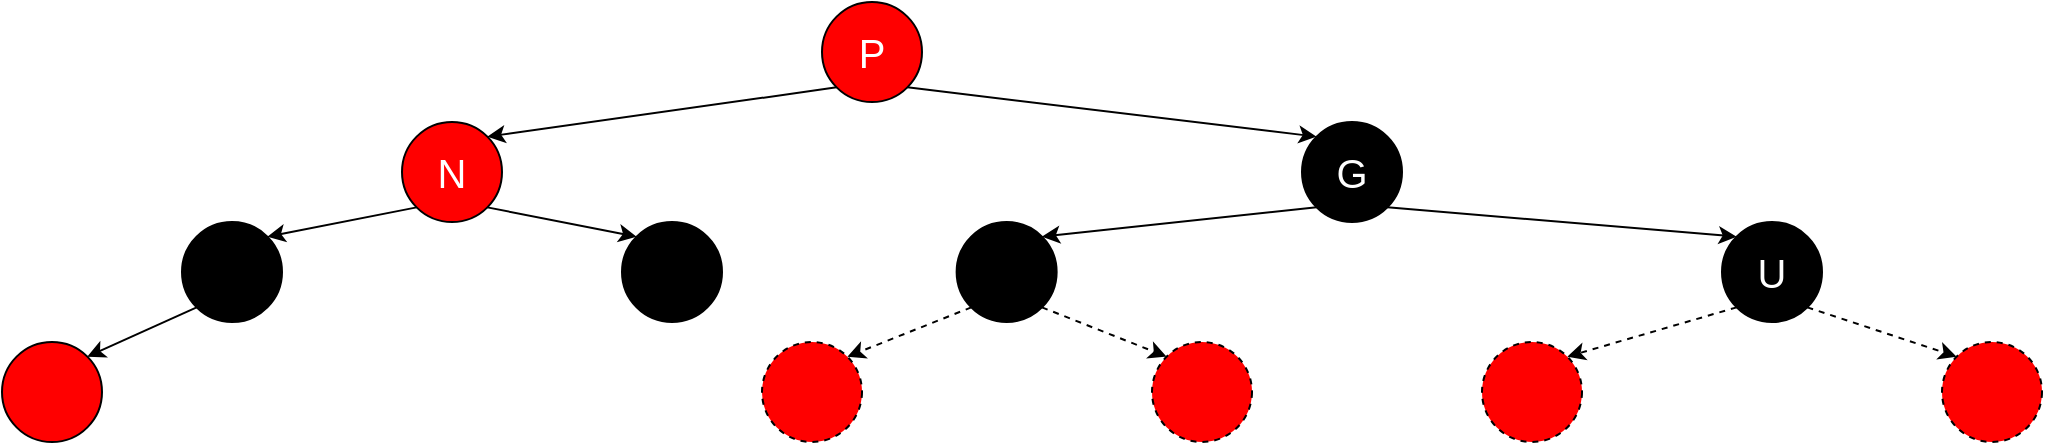 <mxfile version="20.4.0" type="device"><diagram id="R-cHSDtUfPkVtpVSe-z4" name="Page-1"><mxGraphModel dx="1422" dy="1805" grid="1" gridSize="10" guides="1" tooltips="1" connect="1" arrows="1" fold="1" page="1" pageScale="1" pageWidth="850" pageHeight="1100" math="0" shadow="0"><root><mxCell id="0"/><mxCell id="1" parent="0"/><mxCell id="gJLooLLxW_zo6J-UF6FN-20" style="edgeStyle=none;rounded=0;orthogonalLoop=1;jettySize=auto;html=1;exitX=0;exitY=1;exitDx=0;exitDy=0;entryX=1;entryY=0;entryDx=0;entryDy=0;fontSize=20;fontColor=#000000;" edge="1" parent="1" source="gJLooLLxW_zo6J-UF6FN-16" target="gJLooLLxW_zo6J-UF6FN-17"><mxGeometry relative="1" as="geometry"/></mxCell><mxCell id="gJLooLLxW_zo6J-UF6FN-16" value="" style="ellipse;whiteSpace=wrap;html=1;aspect=fixed;fillColor=#000000;" vertex="1" parent="1"><mxGeometry x="740" y="20" width="50" height="50" as="geometry"/></mxCell><mxCell id="gJLooLLxW_zo6J-UF6FN-17" value="" style="ellipse;whiteSpace=wrap;html=1;aspect=fixed;fillColor=#FF0000;" vertex="1" parent="1"><mxGeometry x="650" y="80" width="50" height="50" as="geometry"/></mxCell><mxCell id="gJLooLLxW_zo6J-UF6FN-18" style="edgeStyle=none;rounded=0;orthogonalLoop=1;jettySize=auto;html=1;exitX=0;exitY=1;exitDx=0;exitDy=0;entryX=1;entryY=0;entryDx=0;entryDy=0;fontSize=20;fontColor=#000000;" edge="1" parent="1" source="gJLooLLxW_zo6J-UF6FN-19" target="gJLooLLxW_zo6J-UF6FN-16"><mxGeometry relative="1" as="geometry"/></mxCell><mxCell id="gJLooLLxW_zo6J-UF6FN-34" style="edgeStyle=none;rounded=0;orthogonalLoop=1;jettySize=auto;html=1;exitX=1;exitY=1;exitDx=0;exitDy=0;entryX=0;entryY=0;entryDx=0;entryDy=0;fontSize=20;fontColor=#000000;" edge="1" parent="1" source="gJLooLLxW_zo6J-UF6FN-19" target="gJLooLLxW_zo6J-UF6FN-33"><mxGeometry relative="1" as="geometry"/></mxCell><mxCell id="gJLooLLxW_zo6J-UF6FN-19" value="&lt;font color=&quot;#ffffff&quot;&gt;&lt;span style=&quot;font-size: 20px;&quot;&gt;N&lt;/span&gt;&lt;/font&gt;" style="ellipse;whiteSpace=wrap;html=1;aspect=fixed;fillColor=#FF0000;" vertex="1" parent="1"><mxGeometry x="850" y="-30" width="50" height="50" as="geometry"/></mxCell><mxCell id="gJLooLLxW_zo6J-UF6FN-33" value="" style="ellipse;whiteSpace=wrap;html=1;aspect=fixed;fillColor=#000000;" vertex="1" parent="1"><mxGeometry x="960" y="20" width="50" height="50" as="geometry"/></mxCell><mxCell id="gJLooLLxW_zo6J-UF6FN-54" style="edgeStyle=none;rounded=0;orthogonalLoop=1;jettySize=auto;html=1;exitX=0;exitY=1;exitDx=0;exitDy=0;entryX=1;entryY=0;entryDx=0;entryDy=0;fontSize=20;fontColor=#FFFFFF;" edge="1" parent="1" source="gJLooLLxW_zo6J-UF6FN-53" target="gJLooLLxW_zo6J-UF6FN-19"><mxGeometry relative="1" as="geometry"/></mxCell><mxCell id="gJLooLLxW_zo6J-UF6FN-112" style="edgeStyle=none;rounded=0;orthogonalLoop=1;jettySize=auto;html=1;exitX=1;exitY=1;exitDx=0;exitDy=0;entryX=0;entryY=0;entryDx=0;entryDy=0;fontSize=13;fontColor=#000000;" edge="1" parent="1" source="gJLooLLxW_zo6J-UF6FN-53" target="gJLooLLxW_zo6J-UF6FN-62"><mxGeometry relative="1" as="geometry"/></mxCell><mxCell id="gJLooLLxW_zo6J-UF6FN-53" value="&lt;font color=&quot;#ffffff&quot; style=&quot;font-size: 20px;&quot;&gt;P&lt;/font&gt;" style="ellipse;whiteSpace=wrap;html=1;aspect=fixed;fillColor=#FF0000;" vertex="1" parent="1"><mxGeometry x="1060" y="-90" width="50" height="50" as="geometry"/></mxCell><mxCell id="gJLooLLxW_zo6J-UF6FN-59" style="edgeStyle=none;rounded=0;orthogonalLoop=1;jettySize=auto;html=1;exitX=0;exitY=1;exitDx=0;exitDy=0;entryX=1;entryY=0;entryDx=0;entryDy=0;fontSize=20;fontColor=#FFFFFF;dashed=1;" edge="1" parent="1" source="gJLooLLxW_zo6J-UF6FN-56" target="gJLooLLxW_zo6J-UF6FN-58"><mxGeometry relative="1" as="geometry"><mxPoint x="1049.998" y="107.322" as="targetPoint"/></mxGeometry></mxCell><mxCell id="gJLooLLxW_zo6J-UF6FN-61" style="edgeStyle=none;rounded=0;orthogonalLoop=1;jettySize=auto;html=1;exitX=1;exitY=1;exitDx=0;exitDy=0;entryX=0;entryY=0;entryDx=0;entryDy=0;dashed=1;fontSize=20;fontColor=#FFFFFF;" edge="1" parent="1" source="gJLooLLxW_zo6J-UF6FN-56" target="gJLooLLxW_zo6J-UF6FN-60"><mxGeometry relative="1" as="geometry"/></mxCell><mxCell id="gJLooLLxW_zo6J-UF6FN-56" value="" style="ellipse;whiteSpace=wrap;html=1;aspect=fixed;fillColor=#000000;" vertex="1" parent="1"><mxGeometry x="1127.32" y="20" width="50" height="50" as="geometry"/></mxCell><mxCell id="gJLooLLxW_zo6J-UF6FN-58" value="" style="ellipse;whiteSpace=wrap;html=1;aspect=fixed;fillColor=#FF0000;dashed=1;" vertex="1" parent="1"><mxGeometry x="1030" y="80" width="50" height="50" as="geometry"/></mxCell><mxCell id="gJLooLLxW_zo6J-UF6FN-60" value="" style="ellipse;whiteSpace=wrap;html=1;aspect=fixed;fillColor=#FF0000;dashed=1;" vertex="1" parent="1"><mxGeometry x="1225" y="80" width="50" height="50" as="geometry"/></mxCell><mxCell id="gJLooLLxW_zo6J-UF6FN-65" style="edgeStyle=none;rounded=0;orthogonalLoop=1;jettySize=auto;html=1;exitX=1;exitY=1;exitDx=0;exitDy=0;entryX=0;entryY=0;entryDx=0;entryDy=0;fontSize=20;fontColor=#FFFFFF;" edge="1" parent="1" source="gJLooLLxW_zo6J-UF6FN-62" target="gJLooLLxW_zo6J-UF6FN-64"><mxGeometry relative="1" as="geometry"/></mxCell><mxCell id="gJLooLLxW_zo6J-UF6FN-111" style="edgeStyle=none;rounded=0;orthogonalLoop=1;jettySize=auto;html=1;exitX=0;exitY=1;exitDx=0;exitDy=0;entryX=1;entryY=0;entryDx=0;entryDy=0;fontSize=13;fontColor=#000000;" edge="1" parent="1" source="gJLooLLxW_zo6J-UF6FN-62" target="gJLooLLxW_zo6J-UF6FN-56"><mxGeometry relative="1" as="geometry"/></mxCell><mxCell id="gJLooLLxW_zo6J-UF6FN-62" value="&lt;font style=&quot;font-size: 20px;&quot; color=&quot;#ffffff&quot;&gt;G&lt;/font&gt;" style="ellipse;whiteSpace=wrap;html=1;aspect=fixed;fillColor=#000000;" vertex="1" parent="1"><mxGeometry x="1300" y="-30" width="50" height="50" as="geometry"/></mxCell><mxCell id="gJLooLLxW_zo6J-UF6FN-67" style="edgeStyle=none;rounded=0;orthogonalLoop=1;jettySize=auto;html=1;exitX=0;exitY=1;exitDx=0;exitDy=0;entryX=1;entryY=0;entryDx=0;entryDy=0;fontSize=20;fontColor=#FFFFFF;dashed=1;" edge="1" parent="1" source="gJLooLLxW_zo6J-UF6FN-64" target="gJLooLLxW_zo6J-UF6FN-66"><mxGeometry relative="1" as="geometry"/></mxCell><mxCell id="gJLooLLxW_zo6J-UF6FN-69" style="edgeStyle=none;rounded=0;orthogonalLoop=1;jettySize=auto;html=1;exitX=1;exitY=1;exitDx=0;exitDy=0;entryX=0;entryY=0;entryDx=0;entryDy=0;fontSize=20;fontColor=#FFFFFF;dashed=1;" edge="1" parent="1" source="gJLooLLxW_zo6J-UF6FN-64" target="gJLooLLxW_zo6J-UF6FN-68"><mxGeometry relative="1" as="geometry"/></mxCell><mxCell id="gJLooLLxW_zo6J-UF6FN-64" value="&lt;font color=&quot;#ffffff&quot; style=&quot;font-size: 20px;&quot;&gt;U&lt;/font&gt;" style="ellipse;whiteSpace=wrap;html=1;aspect=fixed;fillColor=#000000;" vertex="1" parent="1"><mxGeometry x="1510" y="20" width="50" height="50" as="geometry"/></mxCell><mxCell id="gJLooLLxW_zo6J-UF6FN-66" value="" style="ellipse;whiteSpace=wrap;html=1;aspect=fixed;fillColor=#FF0000;dashed=1;" vertex="1" parent="1"><mxGeometry x="1390" y="80" width="50" height="50" as="geometry"/></mxCell><mxCell id="gJLooLLxW_zo6J-UF6FN-68" value="" style="ellipse;whiteSpace=wrap;html=1;aspect=fixed;fillColor=#FF0000;dashed=1;" vertex="1" parent="1"><mxGeometry x="1620" y="80" width="50" height="50" as="geometry"/></mxCell></root></mxGraphModel></diagram></mxfile>